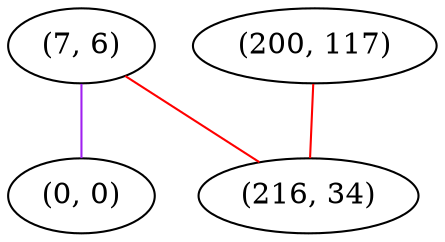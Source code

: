 graph "" {
"(7, 6)";
"(0, 0)";
"(200, 117)";
"(216, 34)";
"(7, 6)" -- "(0, 0)"  [color=purple, key=0, weight=4];
"(7, 6)" -- "(216, 34)"  [color=red, key=0, weight=1];
"(200, 117)" -- "(216, 34)"  [color=red, key=0, weight=1];
}
